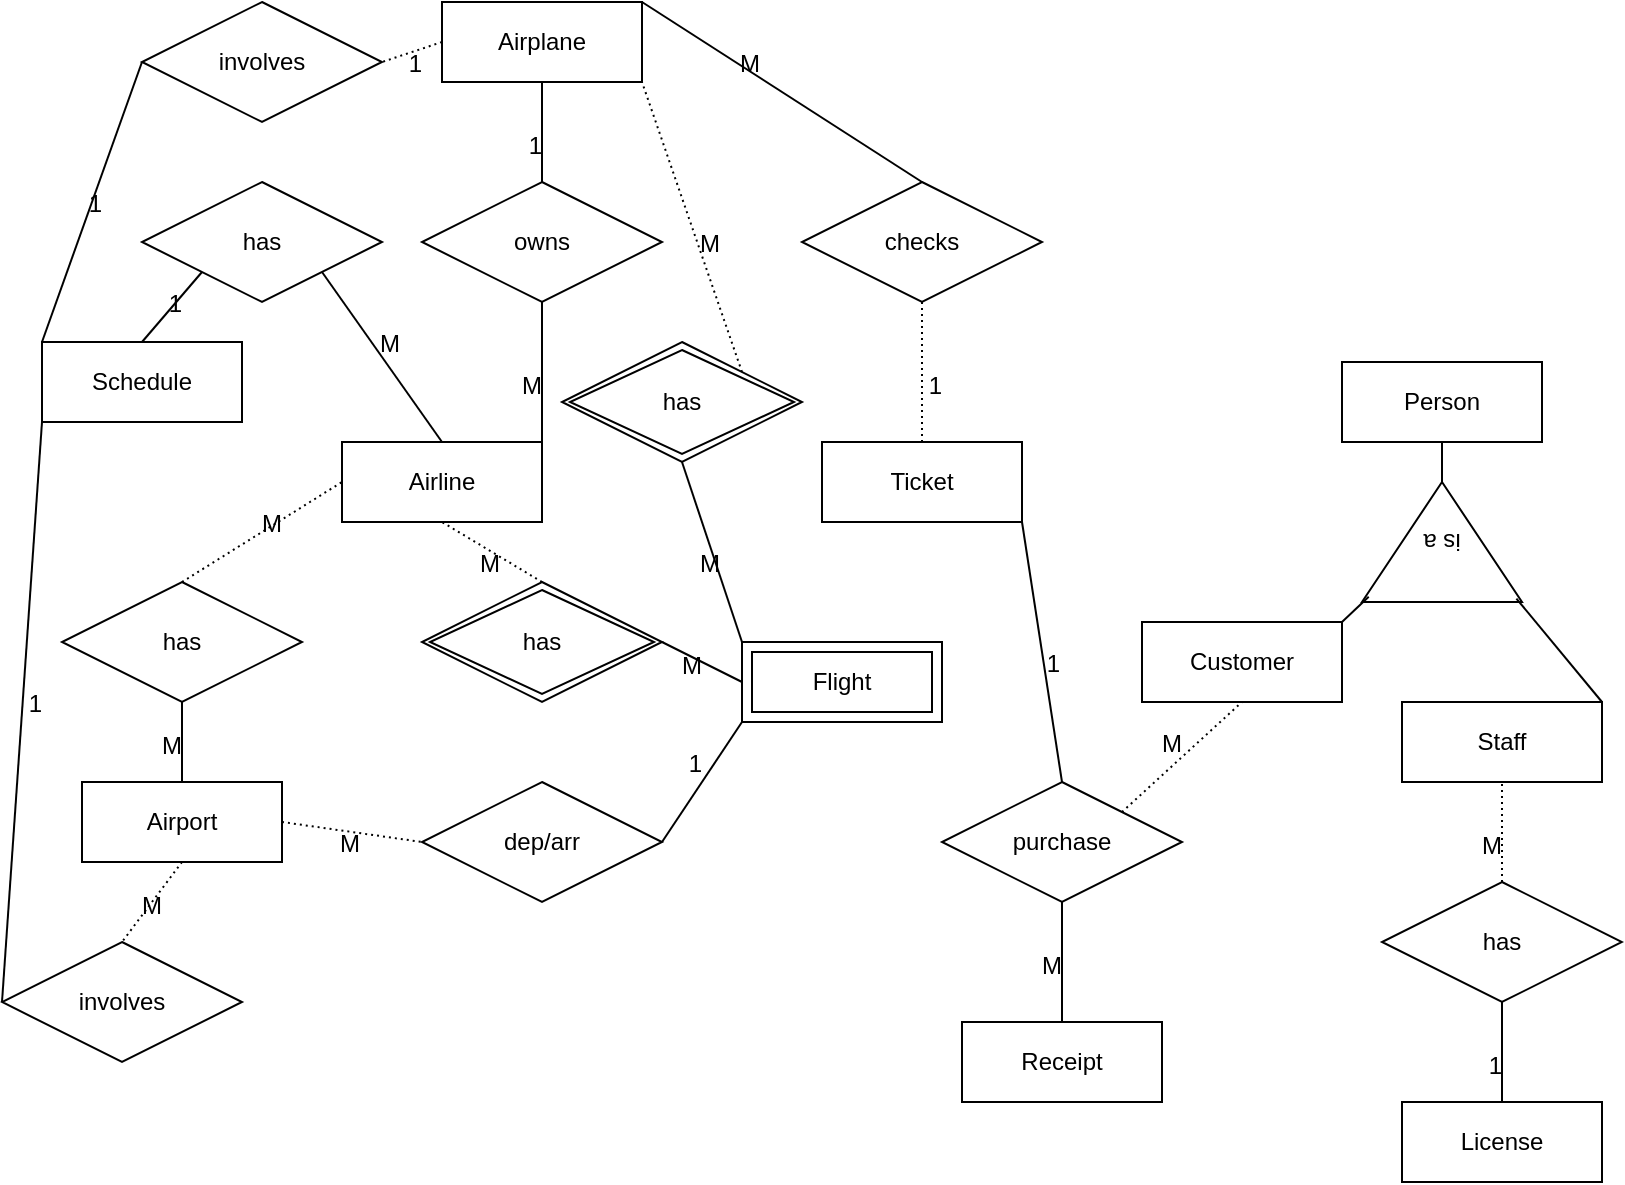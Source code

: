 <mxfile version="20.8.20" type="github">
  <diagram id="R2lEEEUBdFMjLlhIrx00" name="Page-1">
    <mxGraphModel dx="1060" dy="1657" grid="1" gridSize="10" guides="1" tooltips="1" connect="1" arrows="1" fold="1" page="1" pageScale="1" pageWidth="850" pageHeight="1100" math="0" shadow="0" extFonts="Permanent Marker^https://fonts.googleapis.com/css?family=Permanent+Marker">
      <root>
        <mxCell id="0" />
        <mxCell id="1" parent="0" />
        <mxCell id="DPA5Kg4C4uu_E68mrYAT-11" value="Airline" style="whiteSpace=wrap;html=1;align=center;" vertex="1" parent="1">
          <mxGeometry x="180" y="70" width="100" height="40" as="geometry" />
        </mxCell>
        <mxCell id="DPA5Kg4C4uu_E68mrYAT-12" value="Airport" style="whiteSpace=wrap;html=1;align=center;" vertex="1" parent="1">
          <mxGeometry x="50" y="240" width="100" height="40" as="geometry" />
        </mxCell>
        <mxCell id="DPA5Kg4C4uu_E68mrYAT-13" value="Receipt" style="whiteSpace=wrap;html=1;align=center;" vertex="1" parent="1">
          <mxGeometry x="490" y="360" width="100" height="40" as="geometry" />
        </mxCell>
        <mxCell id="DPA5Kg4C4uu_E68mrYAT-14" value="Airplane" style="whiteSpace=wrap;html=1;align=center;" vertex="1" parent="1">
          <mxGeometry x="230" y="-150" width="100" height="40" as="geometry" />
        </mxCell>
        <mxCell id="DPA5Kg4C4uu_E68mrYAT-15" value="Ticket" style="whiteSpace=wrap;html=1;align=center;" vertex="1" parent="1">
          <mxGeometry x="420" y="70" width="100" height="40" as="geometry" />
        </mxCell>
        <mxCell id="DPA5Kg4C4uu_E68mrYAT-17" value="Staff" style="whiteSpace=wrap;html=1;align=center;" vertex="1" parent="1">
          <mxGeometry x="710" y="200" width="100" height="40" as="geometry" />
        </mxCell>
        <mxCell id="DPA5Kg4C4uu_E68mrYAT-18" value="Person" style="whiteSpace=wrap;html=1;align=center;" vertex="1" parent="1">
          <mxGeometry x="680" y="30" width="100" height="40" as="geometry" />
        </mxCell>
        <mxCell id="DPA5Kg4C4uu_E68mrYAT-19" value="Customer" style="whiteSpace=wrap;html=1;align=center;" vertex="1" parent="1">
          <mxGeometry x="580" y="160" width="100" height="40" as="geometry" />
        </mxCell>
        <mxCell id="DPA5Kg4C4uu_E68mrYAT-20" value="License" style="whiteSpace=wrap;html=1;align=center;" vertex="1" parent="1">
          <mxGeometry x="710" y="400" width="100" height="40" as="geometry" />
        </mxCell>
        <mxCell id="DPA5Kg4C4uu_E68mrYAT-21" value="is a" style="triangle;whiteSpace=wrap;html=1;direction=south;rotation=-180;" vertex="1" parent="1">
          <mxGeometry x="690" y="90" width="80" height="60" as="geometry" />
        </mxCell>
        <mxCell id="DPA5Kg4C4uu_E68mrYAT-22" value="" style="endArrow=none;html=1;rounded=0;exitX=0.5;exitY=1;exitDx=0;exitDy=0;entryX=1;entryY=0.5;entryDx=0;entryDy=0;" edge="1" parent="1" source="DPA5Kg4C4uu_E68mrYAT-18" target="DPA5Kg4C4uu_E68mrYAT-21">
          <mxGeometry relative="1" as="geometry">
            <mxPoint x="730" y="60" as="sourcePoint" />
            <mxPoint x="680" y="190" as="targetPoint" />
          </mxGeometry>
        </mxCell>
        <mxCell id="DPA5Kg4C4uu_E68mrYAT-23" value="" style="endArrow=none;html=1;rounded=0;exitX=1;exitY=0;exitDx=0;exitDy=0;entryX=0.043;entryY=0.042;entryDx=0;entryDy=0;entryPerimeter=0;" edge="1" parent="1" source="DPA5Kg4C4uu_E68mrYAT-19" target="DPA5Kg4C4uu_E68mrYAT-21">
          <mxGeometry relative="1" as="geometry">
            <mxPoint x="530" y="248.89" as="sourcePoint" />
            <mxPoint x="690" y="248.89" as="targetPoint" />
          </mxGeometry>
        </mxCell>
        <mxCell id="DPA5Kg4C4uu_E68mrYAT-27" value="" style="endArrow=none;html=1;rounded=0;entryX=1;entryY=0;entryDx=0;entryDy=0;exitX=0.029;exitY=0.965;exitDx=0;exitDy=0;exitPerimeter=0;" edge="1" parent="1" source="DPA5Kg4C4uu_E68mrYAT-21" target="DPA5Kg4C4uu_E68mrYAT-17">
          <mxGeometry relative="1" as="geometry">
            <mxPoint x="780" y="69.05" as="sourcePoint" />
            <mxPoint x="940" y="69.05" as="targetPoint" />
          </mxGeometry>
        </mxCell>
        <mxCell id="DPA5Kg4C4uu_E68mrYAT-29" value="" style="endArrow=none;html=1;rounded=0;dashed=1;dashPattern=1 2;entryX=0.5;entryY=1;entryDx=0;entryDy=0;exitX=0.5;exitY=0;exitDx=0;exitDy=0;" edge="1" parent="1" source="DPA5Kg4C4uu_E68mrYAT-31" target="DPA5Kg4C4uu_E68mrYAT-17">
          <mxGeometry relative="1" as="geometry">
            <mxPoint x="380" y="320" as="sourcePoint" />
            <mxPoint x="540" y="320" as="targetPoint" />
          </mxGeometry>
        </mxCell>
        <mxCell id="DPA5Kg4C4uu_E68mrYAT-30" value="M" style="resizable=0;html=1;align=right;verticalAlign=bottom;" connectable="0" vertex="1" parent="DPA5Kg4C4uu_E68mrYAT-29">
          <mxGeometry x="1" relative="1" as="geometry">
            <mxPoint y="40" as="offset" />
          </mxGeometry>
        </mxCell>
        <mxCell id="DPA5Kg4C4uu_E68mrYAT-31" value="has" style="shape=rhombus;perimeter=rhombusPerimeter;whiteSpace=wrap;html=1;align=center;" vertex="1" parent="1">
          <mxGeometry x="700" y="290" width="120" height="60" as="geometry" />
        </mxCell>
        <mxCell id="DPA5Kg4C4uu_E68mrYAT-37" value="" style="endArrow=none;html=1;rounded=0;entryX=0.5;entryY=1;entryDx=0;entryDy=0;exitX=0.5;exitY=0;exitDx=0;exitDy=0;" edge="1" parent="1" source="DPA5Kg4C4uu_E68mrYAT-20" target="DPA5Kg4C4uu_E68mrYAT-31">
          <mxGeometry relative="1" as="geometry">
            <mxPoint x="460" y="380" as="sourcePoint" />
            <mxPoint x="620" y="380" as="targetPoint" />
          </mxGeometry>
        </mxCell>
        <mxCell id="DPA5Kg4C4uu_E68mrYAT-38" value="1" style="resizable=0;html=1;align=right;verticalAlign=bottom;" connectable="0" vertex="1" parent="DPA5Kg4C4uu_E68mrYAT-37">
          <mxGeometry x="1" relative="1" as="geometry">
            <mxPoint y="40" as="offset" />
          </mxGeometry>
        </mxCell>
        <mxCell id="DPA5Kg4C4uu_E68mrYAT-40" value="Schedule" style="whiteSpace=wrap;html=1;align=center;" vertex="1" parent="1">
          <mxGeometry x="30" y="20" width="100" height="40" as="geometry" />
        </mxCell>
        <mxCell id="DPA5Kg4C4uu_E68mrYAT-42" value="owns" style="shape=rhombus;perimeter=rhombusPerimeter;whiteSpace=wrap;html=1;align=center;" vertex="1" parent="1">
          <mxGeometry x="220" y="-60" width="120" height="60" as="geometry" />
        </mxCell>
        <mxCell id="DPA5Kg4C4uu_E68mrYAT-43" value="" style="endArrow=none;html=1;rounded=0;entryX=0.5;entryY=0;entryDx=0;entryDy=0;exitX=0.5;exitY=1;exitDx=0;exitDy=0;" edge="1" parent="1" source="DPA5Kg4C4uu_E68mrYAT-14" target="DPA5Kg4C4uu_E68mrYAT-42">
          <mxGeometry relative="1" as="geometry">
            <mxPoint x="60" y="-210" as="sourcePoint" />
            <mxPoint y="-70" as="targetPoint" />
          </mxGeometry>
        </mxCell>
        <mxCell id="DPA5Kg4C4uu_E68mrYAT-44" value="1" style="resizable=0;html=1;align=right;verticalAlign=bottom;" connectable="0" vertex="1" parent="DPA5Kg4C4uu_E68mrYAT-43">
          <mxGeometry x="1" relative="1" as="geometry">
            <mxPoint y="-10" as="offset" />
          </mxGeometry>
        </mxCell>
        <mxCell id="DPA5Kg4C4uu_E68mrYAT-47" value="" style="endArrow=none;html=1;rounded=0;exitX=0.5;exitY=1;exitDx=0;exitDy=0;entryX=0.5;entryY=0;entryDx=0;entryDy=0;" edge="1" parent="1" source="DPA5Kg4C4uu_E68mrYAT-49" target="DPA5Kg4C4uu_E68mrYAT-12">
          <mxGeometry relative="1" as="geometry">
            <mxPoint x="-60" y="70" as="sourcePoint" />
            <mxPoint x="100" y="70" as="targetPoint" />
          </mxGeometry>
        </mxCell>
        <mxCell id="DPA5Kg4C4uu_E68mrYAT-48" value="M" style="resizable=0;html=1;align=right;verticalAlign=bottom;" connectable="0" vertex="1" parent="DPA5Kg4C4uu_E68mrYAT-47">
          <mxGeometry x="1" relative="1" as="geometry">
            <mxPoint y="-10" as="offset" />
          </mxGeometry>
        </mxCell>
        <mxCell id="DPA5Kg4C4uu_E68mrYAT-49" value="has" style="shape=rhombus;perimeter=rhombusPerimeter;whiteSpace=wrap;html=1;align=center;" vertex="1" parent="1">
          <mxGeometry x="40" y="140" width="120" height="60" as="geometry" />
        </mxCell>
        <mxCell id="DPA5Kg4C4uu_E68mrYAT-50" value="" style="endArrow=none;html=1;rounded=0;dashed=1;dashPattern=1 2;exitX=0.5;exitY=0;exitDx=0;exitDy=0;entryX=0;entryY=0.5;entryDx=0;entryDy=0;" edge="1" parent="1" source="DPA5Kg4C4uu_E68mrYAT-49" target="DPA5Kg4C4uu_E68mrYAT-11">
          <mxGeometry relative="1" as="geometry">
            <mxPoint x="210" y="240" as="sourcePoint" />
            <mxPoint x="380" y="260" as="targetPoint" />
          </mxGeometry>
        </mxCell>
        <mxCell id="DPA5Kg4C4uu_E68mrYAT-51" value="M" style="resizable=0;html=1;align=right;verticalAlign=bottom;" connectable="0" vertex="1" parent="DPA5Kg4C4uu_E68mrYAT-50">
          <mxGeometry x="1" relative="1" as="geometry">
            <mxPoint x="-30" y="30" as="offset" />
          </mxGeometry>
        </mxCell>
        <mxCell id="DPA5Kg4C4uu_E68mrYAT-52" value="Flight" style="shape=ext;margin=3;double=1;whiteSpace=wrap;html=1;align=center;" vertex="1" parent="1">
          <mxGeometry x="380" y="170" width="100" height="40" as="geometry" />
        </mxCell>
        <mxCell id="DPA5Kg4C4uu_E68mrYAT-54" value="" style="endArrow=none;html=1;rounded=0;exitX=1;exitY=0;exitDx=0;exitDy=0;entryX=0.5;entryY=1;entryDx=0;entryDy=0;" edge="1" parent="1" source="DPA5Kg4C4uu_E68mrYAT-11" target="DPA5Kg4C4uu_E68mrYAT-42">
          <mxGeometry relative="1" as="geometry">
            <mxPoint x="269.52" y="70" as="sourcePoint" />
            <mxPoint x="270" as="targetPoint" />
          </mxGeometry>
        </mxCell>
        <mxCell id="DPA5Kg4C4uu_E68mrYAT-55" value="M" style="resizable=0;html=1;align=right;verticalAlign=bottom;" connectable="0" vertex="1" parent="DPA5Kg4C4uu_E68mrYAT-54">
          <mxGeometry x="1" relative="1" as="geometry">
            <mxPoint y="50" as="offset" />
          </mxGeometry>
        </mxCell>
        <mxCell id="DPA5Kg4C4uu_E68mrYAT-58" value="checks" style="shape=rhombus;perimeter=rhombusPerimeter;whiteSpace=wrap;html=1;align=center;" vertex="1" parent="1">
          <mxGeometry x="410" y="-60" width="120" height="60" as="geometry" />
        </mxCell>
        <mxCell id="DPA5Kg4C4uu_E68mrYAT-61" value="" style="endArrow=none;html=1;rounded=0;dashed=1;dashPattern=1 2;entryX=0.5;entryY=1;entryDx=0;entryDy=0;exitX=0.5;exitY=0;exitDx=0;exitDy=0;" edge="1" parent="1" source="DPA5Kg4C4uu_E68mrYAT-15" target="DPA5Kg4C4uu_E68mrYAT-58">
          <mxGeometry relative="1" as="geometry">
            <mxPoint x="510" y="70" as="sourcePoint" />
            <mxPoint x="450" as="targetPoint" />
          </mxGeometry>
        </mxCell>
        <mxCell id="DPA5Kg4C4uu_E68mrYAT-62" value="1" style="resizable=0;html=1;align=right;verticalAlign=bottom;" connectable="0" vertex="1" parent="DPA5Kg4C4uu_E68mrYAT-61">
          <mxGeometry x="1" relative="1" as="geometry">
            <mxPoint x="10" y="50" as="offset" />
          </mxGeometry>
        </mxCell>
        <mxCell id="DPA5Kg4C4uu_E68mrYAT-64" value="" style="endArrow=none;html=1;rounded=0;exitX=0.5;exitY=0;exitDx=0;exitDy=0;entryX=1;entryY=0;entryDx=0;entryDy=0;" edge="1" parent="1" source="DPA5Kg4C4uu_E68mrYAT-58" target="DPA5Kg4C4uu_E68mrYAT-14">
          <mxGeometry relative="1" as="geometry">
            <mxPoint x="290" y="80" as="sourcePoint" />
            <mxPoint x="290" y="10" as="targetPoint" />
          </mxGeometry>
        </mxCell>
        <mxCell id="DPA5Kg4C4uu_E68mrYAT-65" value="M" style="resizable=0;html=1;align=right;verticalAlign=bottom;" connectable="0" vertex="1" parent="DPA5Kg4C4uu_E68mrYAT-64">
          <mxGeometry x="1" relative="1" as="geometry">
            <mxPoint x="60" y="40" as="offset" />
          </mxGeometry>
        </mxCell>
        <mxCell id="DPA5Kg4C4uu_E68mrYAT-67" value="has" style="shape=rhombus;double=1;perimeter=rhombusPerimeter;whiteSpace=wrap;html=1;align=center;" vertex="1" parent="1">
          <mxGeometry x="290" y="20" width="120" height="60" as="geometry" />
        </mxCell>
        <mxCell id="DPA5Kg4C4uu_E68mrYAT-68" value="has" style="shape=rhombus;double=1;perimeter=rhombusPerimeter;whiteSpace=wrap;html=1;align=center;" vertex="1" parent="1">
          <mxGeometry x="220" y="140" width="120" height="60" as="geometry" />
        </mxCell>
        <mxCell id="DPA5Kg4C4uu_E68mrYAT-71" value="" style="endArrow=none;html=1;rounded=0;exitX=0;exitY=0;exitDx=0;exitDy=0;entryX=0.5;entryY=1;entryDx=0;entryDy=0;" edge="1" parent="1" source="DPA5Kg4C4uu_E68mrYAT-52" target="DPA5Kg4C4uu_E68mrYAT-67">
          <mxGeometry relative="1" as="geometry">
            <mxPoint x="290" y="80" as="sourcePoint" />
            <mxPoint x="290" y="10" as="targetPoint" />
          </mxGeometry>
        </mxCell>
        <mxCell id="DPA5Kg4C4uu_E68mrYAT-72" value="M" style="resizable=0;html=1;align=right;verticalAlign=bottom;" connectable="0" vertex="1" parent="DPA5Kg4C4uu_E68mrYAT-71">
          <mxGeometry x="1" relative="1" as="geometry">
            <mxPoint x="20" y="60" as="offset" />
          </mxGeometry>
        </mxCell>
        <mxCell id="DPA5Kg4C4uu_E68mrYAT-73" value="" style="endArrow=none;html=1;rounded=0;dashed=1;dashPattern=1 2;entryX=1;entryY=1;entryDx=0;entryDy=0;exitX=1;exitY=0;exitDx=0;exitDy=0;" edge="1" parent="1" source="DPA5Kg4C4uu_E68mrYAT-67" target="DPA5Kg4C4uu_E68mrYAT-14">
          <mxGeometry relative="1" as="geometry">
            <mxPoint x="390" y="-20" as="sourcePoint" />
            <mxPoint x="330" y="-90" as="targetPoint" />
          </mxGeometry>
        </mxCell>
        <mxCell id="DPA5Kg4C4uu_E68mrYAT-74" value="M" style="resizable=0;html=1;align=right;verticalAlign=bottom;" connectable="0" vertex="1" parent="DPA5Kg4C4uu_E68mrYAT-73">
          <mxGeometry x="1" relative="1" as="geometry">
            <mxPoint x="40" y="90" as="offset" />
          </mxGeometry>
        </mxCell>
        <mxCell id="DPA5Kg4C4uu_E68mrYAT-76" value="" style="endArrow=none;html=1;rounded=0;dashed=1;dashPattern=1 2;entryX=0.5;entryY=1;entryDx=0;entryDy=0;exitX=0.5;exitY=0;exitDx=0;exitDy=0;" edge="1" parent="1" source="DPA5Kg4C4uu_E68mrYAT-68" target="DPA5Kg4C4uu_E68mrYAT-11">
          <mxGeometry relative="1" as="geometry">
            <mxPoint x="390" y="45" as="sourcePoint" />
            <mxPoint x="340" y="-100" as="targetPoint" />
          </mxGeometry>
        </mxCell>
        <mxCell id="DPA5Kg4C4uu_E68mrYAT-77" value="M" style="resizable=0;html=1;align=right;verticalAlign=bottom;" connectable="0" vertex="1" parent="DPA5Kg4C4uu_E68mrYAT-76">
          <mxGeometry x="1" relative="1" as="geometry">
            <mxPoint x="30" y="30" as="offset" />
          </mxGeometry>
        </mxCell>
        <mxCell id="DPA5Kg4C4uu_E68mrYAT-78" value="" style="endArrow=none;html=1;rounded=0;entryX=1;entryY=0.5;entryDx=0;entryDy=0;exitX=0;exitY=0.5;exitDx=0;exitDy=0;" edge="1" parent="1" source="DPA5Kg4C4uu_E68mrYAT-52" target="DPA5Kg4C4uu_E68mrYAT-68">
          <mxGeometry relative="1" as="geometry">
            <mxPoint x="360" y="200" as="sourcePoint" />
            <mxPoint x="360" y="90" as="targetPoint" />
          </mxGeometry>
        </mxCell>
        <mxCell id="DPA5Kg4C4uu_E68mrYAT-79" value="M" style="resizable=0;html=1;align=right;verticalAlign=bottom;" connectable="0" vertex="1" parent="DPA5Kg4C4uu_E68mrYAT-78">
          <mxGeometry x="1" relative="1" as="geometry">
            <mxPoint x="20" y="20" as="offset" />
          </mxGeometry>
        </mxCell>
        <mxCell id="DPA5Kg4C4uu_E68mrYAT-81" value="dep/arr" style="shape=rhombus;perimeter=rhombusPerimeter;whiteSpace=wrap;html=1;align=center;" vertex="1" parent="1">
          <mxGeometry x="220" y="240" width="120" height="60" as="geometry" />
        </mxCell>
        <mxCell id="DPA5Kg4C4uu_E68mrYAT-82" value="" style="endArrow=none;html=1;rounded=0;dashed=1;dashPattern=1 2;exitX=1;exitY=0.5;exitDx=0;exitDy=0;entryX=0;entryY=0.5;entryDx=0;entryDy=0;" edge="1" parent="1" source="DPA5Kg4C4uu_E68mrYAT-12" target="DPA5Kg4C4uu_E68mrYAT-81">
          <mxGeometry relative="1" as="geometry">
            <mxPoint x="110" y="150" as="sourcePoint" />
            <mxPoint x="190" y="100" as="targetPoint" />
          </mxGeometry>
        </mxCell>
        <mxCell id="DPA5Kg4C4uu_E68mrYAT-83" value="M" style="resizable=0;html=1;align=right;verticalAlign=bottom;" connectable="0" vertex="1" parent="DPA5Kg4C4uu_E68mrYAT-82">
          <mxGeometry x="1" relative="1" as="geometry">
            <mxPoint x="-30" y="10" as="offset" />
          </mxGeometry>
        </mxCell>
        <mxCell id="DPA5Kg4C4uu_E68mrYAT-84" value="" style="endArrow=none;html=1;rounded=0;entryX=1;entryY=0.5;entryDx=0;entryDy=0;exitX=0;exitY=1;exitDx=0;exitDy=0;" edge="1" parent="1" source="DPA5Kg4C4uu_E68mrYAT-52" target="DPA5Kg4C4uu_E68mrYAT-81">
          <mxGeometry relative="1" as="geometry">
            <mxPoint x="290" y="-100" as="sourcePoint" />
            <mxPoint x="290" y="-50" as="targetPoint" />
          </mxGeometry>
        </mxCell>
        <mxCell id="DPA5Kg4C4uu_E68mrYAT-85" value="1" style="resizable=0;html=1;align=right;verticalAlign=bottom;" connectable="0" vertex="1" parent="DPA5Kg4C4uu_E68mrYAT-84">
          <mxGeometry x="1" relative="1" as="geometry">
            <mxPoint x="20" y="-30" as="offset" />
          </mxGeometry>
        </mxCell>
        <mxCell id="DPA5Kg4C4uu_E68mrYAT-86" value="purchase" style="shape=rhombus;perimeter=rhombusPerimeter;whiteSpace=wrap;html=1;align=center;" vertex="1" parent="1">
          <mxGeometry x="480" y="240" width="120" height="60" as="geometry" />
        </mxCell>
        <mxCell id="DPA5Kg4C4uu_E68mrYAT-87" value="" style="endArrow=none;html=1;rounded=0;entryX=0.5;entryY=0;entryDx=0;entryDy=0;exitX=1;exitY=1;exitDx=0;exitDy=0;" edge="1" parent="1" source="DPA5Kg4C4uu_E68mrYAT-15" target="DPA5Kg4C4uu_E68mrYAT-86">
          <mxGeometry relative="1" as="geometry">
            <mxPoint x="390" y="220" as="sourcePoint" />
            <mxPoint x="350" y="280" as="targetPoint" />
          </mxGeometry>
        </mxCell>
        <mxCell id="DPA5Kg4C4uu_E68mrYAT-88" value="1" style="resizable=0;html=1;align=right;verticalAlign=bottom;" connectable="0" vertex="1" parent="DPA5Kg4C4uu_E68mrYAT-87">
          <mxGeometry x="1" relative="1" as="geometry">
            <mxPoint y="-50" as="offset" />
          </mxGeometry>
        </mxCell>
        <mxCell id="DPA5Kg4C4uu_E68mrYAT-89" value="" style="endArrow=none;html=1;rounded=0;dashed=1;dashPattern=1 2;exitX=1;exitY=0;exitDx=0;exitDy=0;entryX=0.5;entryY=1;entryDx=0;entryDy=0;" edge="1" parent="1" source="DPA5Kg4C4uu_E68mrYAT-86" target="DPA5Kg4C4uu_E68mrYAT-19">
          <mxGeometry relative="1" as="geometry">
            <mxPoint x="610" y="290" as="sourcePoint" />
            <mxPoint x="690" y="240" as="targetPoint" />
          </mxGeometry>
        </mxCell>
        <mxCell id="DPA5Kg4C4uu_E68mrYAT-90" value="M" style="resizable=0;html=1;align=right;verticalAlign=bottom;" connectable="0" vertex="1" parent="DPA5Kg4C4uu_E68mrYAT-89">
          <mxGeometry x="1" relative="1" as="geometry">
            <mxPoint x="-30" y="30" as="offset" />
          </mxGeometry>
        </mxCell>
        <mxCell id="DPA5Kg4C4uu_E68mrYAT-91" value="" style="endArrow=none;html=1;rounded=0;exitX=0.5;exitY=1;exitDx=0;exitDy=0;entryX=0.5;entryY=0;entryDx=0;entryDy=0;" edge="1" parent="1" source="DPA5Kg4C4uu_E68mrYAT-86" target="DPA5Kg4C4uu_E68mrYAT-13">
          <mxGeometry relative="1" as="geometry">
            <mxPoint x="110" y="210" as="sourcePoint" />
            <mxPoint x="110" y="250" as="targetPoint" />
          </mxGeometry>
        </mxCell>
        <mxCell id="DPA5Kg4C4uu_E68mrYAT-92" value="M" style="resizable=0;html=1;align=right;verticalAlign=bottom;" connectable="0" vertex="1" parent="DPA5Kg4C4uu_E68mrYAT-91">
          <mxGeometry x="1" relative="1" as="geometry">
            <mxPoint y="-20" as="offset" />
          </mxGeometry>
        </mxCell>
        <mxCell id="DPA5Kg4C4uu_E68mrYAT-95" value="has" style="shape=rhombus;perimeter=rhombusPerimeter;whiteSpace=wrap;html=1;align=center;" vertex="1" parent="1">
          <mxGeometry x="80" y="-60" width="120" height="60" as="geometry" />
        </mxCell>
        <mxCell id="DPA5Kg4C4uu_E68mrYAT-96" value="" style="endArrow=none;html=1;rounded=0;exitX=0;exitY=1;exitDx=0;exitDy=0;" edge="1" parent="1" source="DPA5Kg4C4uu_E68mrYAT-95">
          <mxGeometry relative="1" as="geometry">
            <mxPoint x="-20" y="110" as="sourcePoint" />
            <mxPoint x="80" y="20" as="targetPoint" />
          </mxGeometry>
        </mxCell>
        <mxCell id="DPA5Kg4C4uu_E68mrYAT-97" value="1" style="resizable=0;html=1;align=right;verticalAlign=bottom;" connectable="0" vertex="1" parent="DPA5Kg4C4uu_E68mrYAT-96">
          <mxGeometry x="1" relative="1" as="geometry">
            <mxPoint x="20" y="-10" as="offset" />
          </mxGeometry>
        </mxCell>
        <mxCell id="DPA5Kg4C4uu_E68mrYAT-99" value="" style="endArrow=none;html=1;rounded=0;entryX=0.5;entryY=0;entryDx=0;entryDy=0;exitX=1;exitY=1;exitDx=0;exitDy=0;" edge="1" parent="1" source="DPA5Kg4C4uu_E68mrYAT-95" target="DPA5Kg4C4uu_E68mrYAT-11">
          <mxGeometry relative="1" as="geometry">
            <mxPoint x="290" y="-100" as="sourcePoint" />
            <mxPoint x="290" y="-50" as="targetPoint" />
          </mxGeometry>
        </mxCell>
        <mxCell id="DPA5Kg4C4uu_E68mrYAT-100" value="M" style="resizable=0;html=1;align=right;verticalAlign=bottom;" connectable="0" vertex="1" parent="DPA5Kg4C4uu_E68mrYAT-99">
          <mxGeometry x="1" relative="1" as="geometry">
            <mxPoint x="-20" y="-40" as="offset" />
          </mxGeometry>
        </mxCell>
        <mxCell id="DPA5Kg4C4uu_E68mrYAT-101" value="involves" style="shape=rhombus;perimeter=rhombusPerimeter;whiteSpace=wrap;html=1;align=center;" vertex="1" parent="1">
          <mxGeometry x="80" y="-150" width="120" height="60" as="geometry" />
        </mxCell>
        <mxCell id="DPA5Kg4C4uu_E68mrYAT-102" value="" style="endArrow=none;html=1;rounded=0;dashed=1;dashPattern=1 2;entryX=1;entryY=0.5;entryDx=0;entryDy=0;exitX=0;exitY=0.5;exitDx=0;exitDy=0;" edge="1" parent="1" source="DPA5Kg4C4uu_E68mrYAT-14" target="DPA5Kg4C4uu_E68mrYAT-101">
          <mxGeometry relative="1" as="geometry">
            <mxPoint x="390" y="45" as="sourcePoint" />
            <mxPoint x="340" y="-100" as="targetPoint" />
          </mxGeometry>
        </mxCell>
        <mxCell id="DPA5Kg4C4uu_E68mrYAT-103" value="1" style="resizable=0;html=1;align=right;verticalAlign=bottom;" connectable="0" vertex="1" parent="DPA5Kg4C4uu_E68mrYAT-102">
          <mxGeometry x="1" relative="1" as="geometry">
            <mxPoint x="20" y="10" as="offset" />
          </mxGeometry>
        </mxCell>
        <mxCell id="DPA5Kg4C4uu_E68mrYAT-104" value="" style="endArrow=none;html=1;rounded=0;exitX=0;exitY=0.5;exitDx=0;exitDy=0;entryX=0;entryY=0;entryDx=0;entryDy=0;" edge="1" parent="1" source="DPA5Kg4C4uu_E68mrYAT-101" target="DPA5Kg4C4uu_E68mrYAT-40">
          <mxGeometry relative="1" as="geometry">
            <mxPoint x="120" y="-5" as="sourcePoint" />
            <mxPoint x="90" y="30" as="targetPoint" />
          </mxGeometry>
        </mxCell>
        <mxCell id="DPA5Kg4C4uu_E68mrYAT-105" value="1" style="resizable=0;html=1;align=right;verticalAlign=bottom;" connectable="0" vertex="1" parent="DPA5Kg4C4uu_E68mrYAT-104">
          <mxGeometry x="1" relative="1" as="geometry">
            <mxPoint x="30" y="-60" as="offset" />
          </mxGeometry>
        </mxCell>
        <mxCell id="DPA5Kg4C4uu_E68mrYAT-106" value="involves" style="shape=rhombus;perimeter=rhombusPerimeter;whiteSpace=wrap;html=1;align=center;" vertex="1" parent="1">
          <mxGeometry x="10" y="320" width="120" height="60" as="geometry" />
        </mxCell>
        <mxCell id="DPA5Kg4C4uu_E68mrYAT-107" value="" style="endArrow=none;html=1;rounded=0;exitX=0;exitY=1;exitDx=0;exitDy=0;entryX=0;entryY=0.5;entryDx=0;entryDy=0;" edge="1" parent="1" source="DPA5Kg4C4uu_E68mrYAT-40" target="DPA5Kg4C4uu_E68mrYAT-106">
          <mxGeometry relative="1" as="geometry">
            <mxPoint x="90" y="-110" as="sourcePoint" />
            <mxPoint x="20" y="220" as="targetPoint" />
          </mxGeometry>
        </mxCell>
        <mxCell id="DPA5Kg4C4uu_E68mrYAT-108" value="1" style="resizable=0;html=1;align=right;verticalAlign=bottom;" connectable="0" vertex="1" parent="DPA5Kg4C4uu_E68mrYAT-107">
          <mxGeometry x="1" relative="1" as="geometry">
            <mxPoint x="20" y="-140" as="offset" />
          </mxGeometry>
        </mxCell>
        <mxCell id="DPA5Kg4C4uu_E68mrYAT-109" value="" style="endArrow=none;html=1;rounded=0;dashed=1;dashPattern=1 2;exitX=0.5;exitY=1;exitDx=0;exitDy=0;entryX=0.5;entryY=0;entryDx=0;entryDy=0;" edge="1" parent="1" source="DPA5Kg4C4uu_E68mrYAT-12" target="DPA5Kg4C4uu_E68mrYAT-106">
          <mxGeometry relative="1" as="geometry">
            <mxPoint x="160" y="270" as="sourcePoint" />
            <mxPoint x="230" y="280" as="targetPoint" />
          </mxGeometry>
        </mxCell>
        <mxCell id="DPA5Kg4C4uu_E68mrYAT-110" value="M" style="resizable=0;html=1;align=right;verticalAlign=bottom;" connectable="0" vertex="1" parent="DPA5Kg4C4uu_E68mrYAT-109">
          <mxGeometry x="1" relative="1" as="geometry">
            <mxPoint x="20" y="-10" as="offset" />
          </mxGeometry>
        </mxCell>
      </root>
    </mxGraphModel>
  </diagram>
</mxfile>
